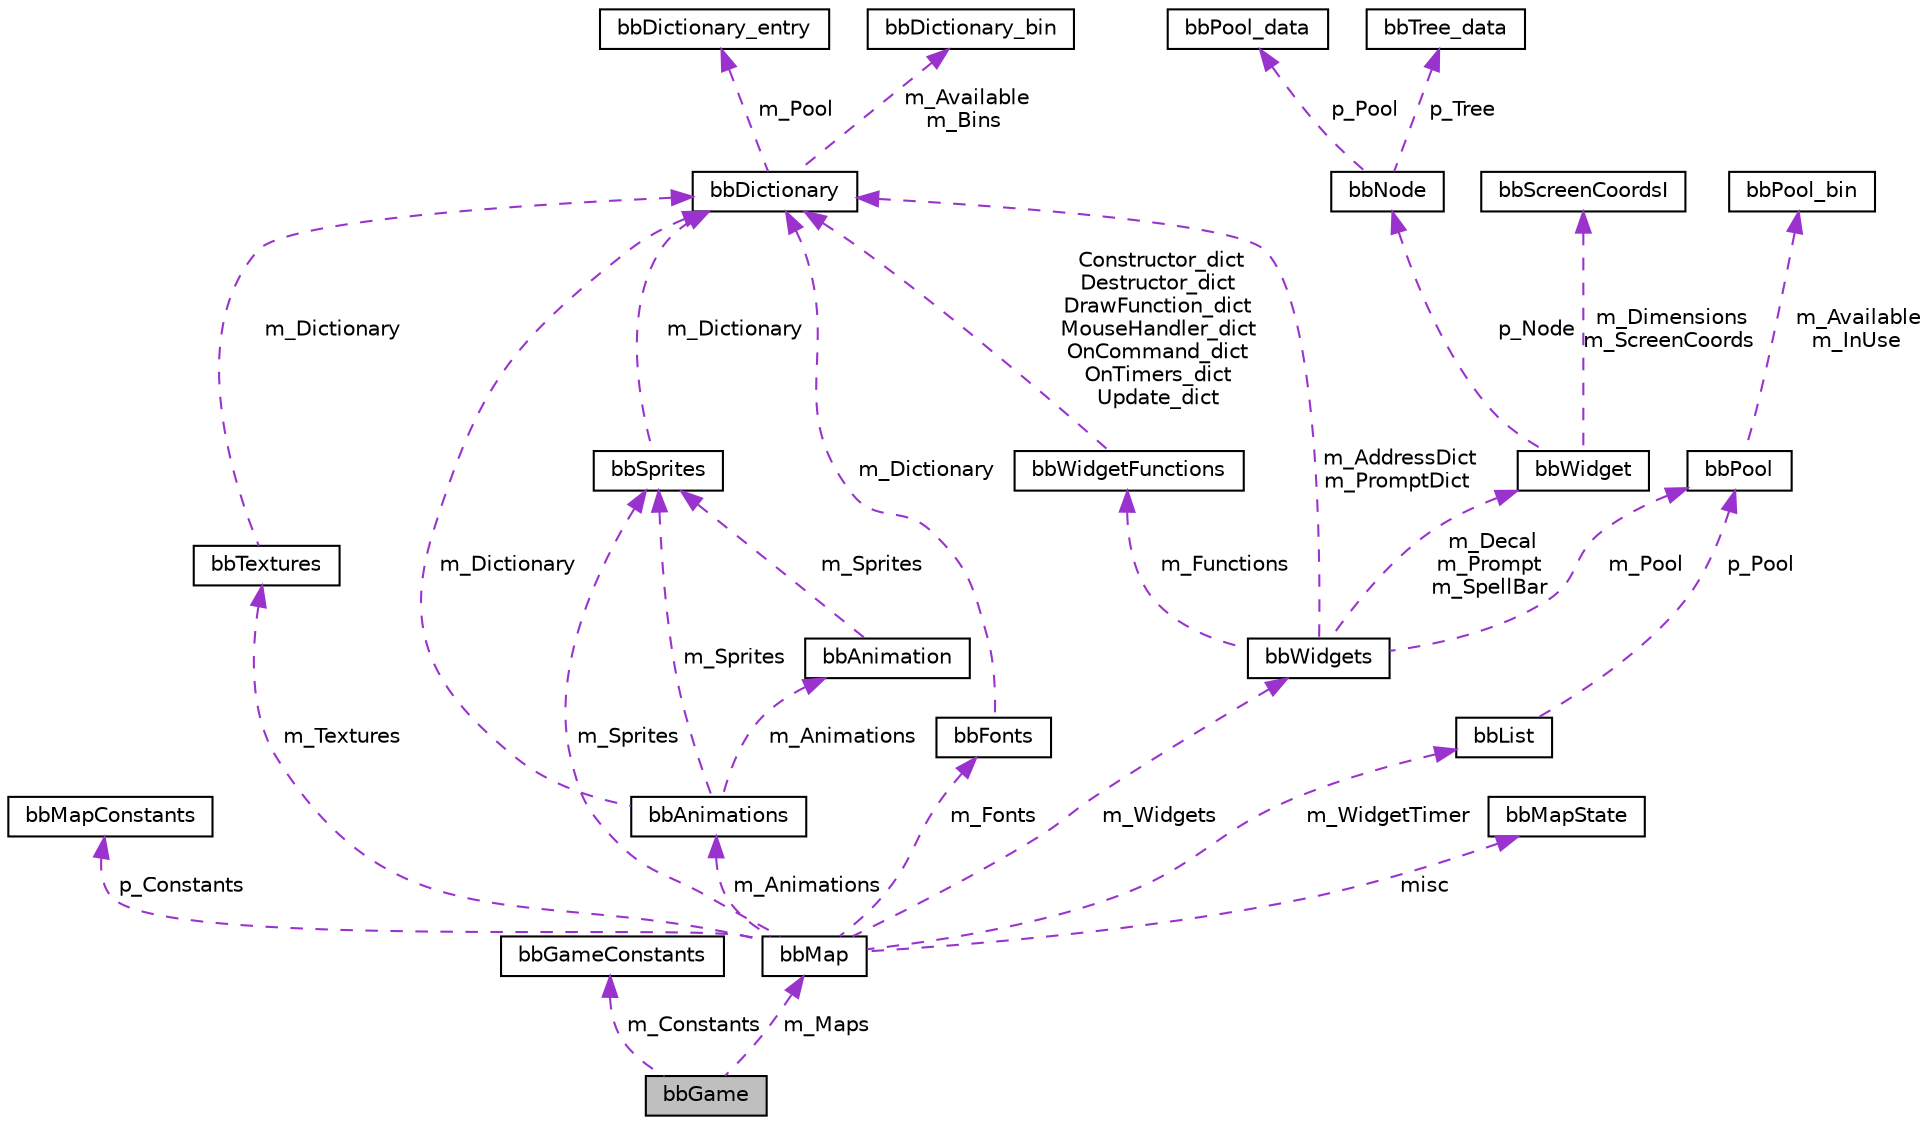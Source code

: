 digraph "bbGame"
{
 // LATEX_PDF_SIZE
  edge [fontname="Helvetica",fontsize="10",labelfontname="Helvetica",labelfontsize="10"];
  node [fontname="Helvetica",fontsize="10",shape=record];
  Node1 [label="bbGame",height=0.2,width=0.4,color="black", fillcolor="grey75", style="filled", fontcolor="black",tooltip=" "];
  Node2 -> Node1 [dir="back",color="darkorchid3",fontsize="10",style="dashed",label=" m_Constants" ,fontname="Helvetica"];
  Node2 [label="bbGameConstants",height=0.2,width=0.4,color="black", fillcolor="white", style="filled",URL="$structbbGameConstants.html",tooltip="contains data about the game?"];
  Node3 -> Node1 [dir="back",color="darkorchid3",fontsize="10",style="dashed",label=" m_Maps" ,fontname="Helvetica"];
  Node3 [label="bbMap",height=0.2,width=0.4,color="black", fillcolor="white", style="filled",URL="$structbbMap.html",tooltip=" "];
  Node4 -> Node3 [dir="back",color="darkorchid3",fontsize="10",style="dashed",label=" p_Constants" ,fontname="Helvetica"];
  Node4 [label="bbMapConstants",height=0.2,width=0.4,color="black", fillcolor="white", style="filled",URL="$structbbMapConstants.html",tooltip="contains data about the map"];
  Node5 -> Node3 [dir="back",color="darkorchid3",fontsize="10",style="dashed",label=" m_Textures" ,fontname="Helvetica"];
  Node5 [label="bbTextures",height=0.2,width=0.4,color="black", fillcolor="white", style="filled",URL="$structbbTextures.html",tooltip=" "];
  Node6 -> Node5 [dir="back",color="darkorchid3",fontsize="10",style="dashed",label=" m_Dictionary" ,fontname="Helvetica"];
  Node6 [label="bbDictionary",height=0.2,width=0.4,color="black", fillcolor="white", style="filled",URL="$structbbDictionary.html",tooltip=" "];
  Node7 -> Node6 [dir="back",color="darkorchid3",fontsize="10",style="dashed",label=" m_Pool" ,fontname="Helvetica"];
  Node7 [label="bbDictionary_entry",height=0.2,width=0.4,color="black", fillcolor="white", style="filled",URL="$structbbDictionary__entry.html",tooltip=" "];
  Node8 -> Node6 [dir="back",color="darkorchid3",fontsize="10",style="dashed",label=" m_Available\nm_Bins" ,fontname="Helvetica"];
  Node8 [label="bbDictionary_bin",height=0.2,width=0.4,color="black", fillcolor="white", style="filled",URL="$structbbDictionary__bin.html",tooltip=" "];
  Node9 -> Node3 [dir="back",color="darkorchid3",fontsize="10",style="dashed",label=" m_Sprites" ,fontname="Helvetica"];
  Node9 [label="bbSprites",height=0.2,width=0.4,color="black", fillcolor="white", style="filled",URL="$structbbSprites.html",tooltip=" "];
  Node6 -> Node9 [dir="back",color="darkorchid3",fontsize="10",style="dashed",label=" m_Dictionary" ,fontname="Helvetica"];
  Node10 -> Node3 [dir="back",color="darkorchid3",fontsize="10",style="dashed",label=" m_Animations" ,fontname="Helvetica"];
  Node10 [label="bbAnimations",height=0.2,width=0.4,color="black", fillcolor="white", style="filled",URL="$structbbAnimations.html",tooltip=" "];
  Node9 -> Node10 [dir="back",color="darkorchid3",fontsize="10",style="dashed",label=" m_Sprites" ,fontname="Helvetica"];
  Node11 -> Node10 [dir="back",color="darkorchid3",fontsize="10",style="dashed",label=" m_Animations" ,fontname="Helvetica"];
  Node11 [label="bbAnimation",height=0.2,width=0.4,color="black", fillcolor="white", style="filled",URL="$structbbAnimation.html",tooltip=" "];
  Node9 -> Node11 [dir="back",color="darkorchid3",fontsize="10",style="dashed",label=" m_Sprites" ,fontname="Helvetica"];
  Node6 -> Node10 [dir="back",color="darkorchid3",fontsize="10",style="dashed",label=" m_Dictionary" ,fontname="Helvetica"];
  Node12 -> Node3 [dir="back",color="darkorchid3",fontsize="10",style="dashed",label=" m_Fonts" ,fontname="Helvetica"];
  Node12 [label="bbFonts",height=0.2,width=0.4,color="black", fillcolor="white", style="filled",URL="$structbbFonts.html",tooltip="stuff for fonts and drawing sfText here"];
  Node6 -> Node12 [dir="back",color="darkorchid3",fontsize="10",style="dashed",label=" m_Dictionary" ,fontname="Helvetica"];
  Node13 -> Node3 [dir="back",color="darkorchid3",fontsize="10",style="dashed",label=" m_Widgets" ,fontname="Helvetica"];
  Node13 [label="bbWidgets",height=0.2,width=0.4,color="black", fillcolor="white", style="filled",URL="$structbbWidgets.html",tooltip=" "];
  Node14 -> Node13 [dir="back",color="darkorchid3",fontsize="10",style="dashed",label=" m_Pool" ,fontname="Helvetica"];
  Node14 [label="bbPool",height=0.2,width=0.4,color="black", fillcolor="white", style="filled",URL="$structbbPool.html",tooltip=" "];
  Node15 -> Node14 [dir="back",color="darkorchid3",fontsize="10",style="dashed",label=" m_Available\nm_InUse" ,fontname="Helvetica"];
  Node15 [label="bbPool_bin",height=0.2,width=0.4,color="black", fillcolor="white", style="filled",URL="$structbbPool__bin.html",tooltip=" "];
  Node6 -> Node13 [dir="back",color="darkorchid3",fontsize="10",style="dashed",label=" m_AddressDict\nm_PromptDict" ,fontname="Helvetica"];
  Node16 -> Node13 [dir="back",color="darkorchid3",fontsize="10",style="dashed",label=" m_Functions" ,fontname="Helvetica"];
  Node16 [label="bbWidgetFunctions",height=0.2,width=0.4,color="black", fillcolor="white", style="filled",URL="$structbbWidgetFunctions.html",tooltip=" "];
  Node6 -> Node16 [dir="back",color="darkorchid3",fontsize="10",style="dashed",label=" Constructor_dict\nDestructor_dict\nDrawFunction_dict\nMouseHandler_dict\nOnCommand_dict\nOnTimers_dict\nUpdate_dict" ,fontname="Helvetica"];
  Node17 -> Node13 [dir="back",color="darkorchid3",fontsize="10",style="dashed",label=" m_Decal\nm_Prompt\nm_SpellBar" ,fontname="Helvetica"];
  Node17 [label="bbWidget",height=0.2,width=0.4,color="black", fillcolor="white", style="filled",URL="$structbbWidget.html",tooltip=" "];
  Node18 -> Node17 [dir="back",color="darkorchid3",fontsize="10",style="dashed",label=" p_Node" ,fontname="Helvetica"];
  Node18 [label="bbNode",height=0.2,width=0.4,color="black", fillcolor="white", style="filled",URL="$structbbNode.html",tooltip=" "];
  Node19 -> Node18 [dir="back",color="darkorchid3",fontsize="10",style="dashed",label=" p_Pool" ,fontname="Helvetica"];
  Node19 [label="bbPool_data",height=0.2,width=0.4,color="black", fillcolor="white", style="filled",URL="$structbbPool__data.html",tooltip=" "];
  Node20 -> Node18 [dir="back",color="darkorchid3",fontsize="10",style="dashed",label=" p_Tree" ,fontname="Helvetica"];
  Node20 [label="bbTree_data",height=0.2,width=0.4,color="black", fillcolor="white", style="filled",URL="$structbbTree__data.html",tooltip=" "];
  Node21 -> Node17 [dir="back",color="darkorchid3",fontsize="10",style="dashed",label=" m_Dimensions\nm_ScreenCoords" ,fontname="Helvetica"];
  Node21 [label="bbScreenCoordsI",height=0.2,width=0.4,color="black", fillcolor="white", style="filled",URL="$structbbScreenCoordsI.html",tooltip="Fixed point, 2d coordinates, precision given by bbMap::m_ScreenPPP."];
  Node22 -> Node3 [dir="back",color="darkorchid3",fontsize="10",style="dashed",label=" m_WidgetTimer" ,fontname="Helvetica"];
  Node22 [label="bbList",height=0.2,width=0.4,color="black", fillcolor="white", style="filled",URL="$structbbList.html",tooltip=" "];
  Node14 -> Node22 [dir="back",color="darkorchid3",fontsize="10",style="dashed",label=" p_Pool" ,fontname="Helvetica"];
  Node23 -> Node3 [dir="back",color="darkorchid3",fontsize="10",style="dashed",label=" misc" ,fontname="Helvetica"];
  Node23 [label="bbMapState",height=0.2,width=0.4,color="black", fillcolor="white", style="filled",URL="$structbbMapState.html",tooltip=" "];
}
